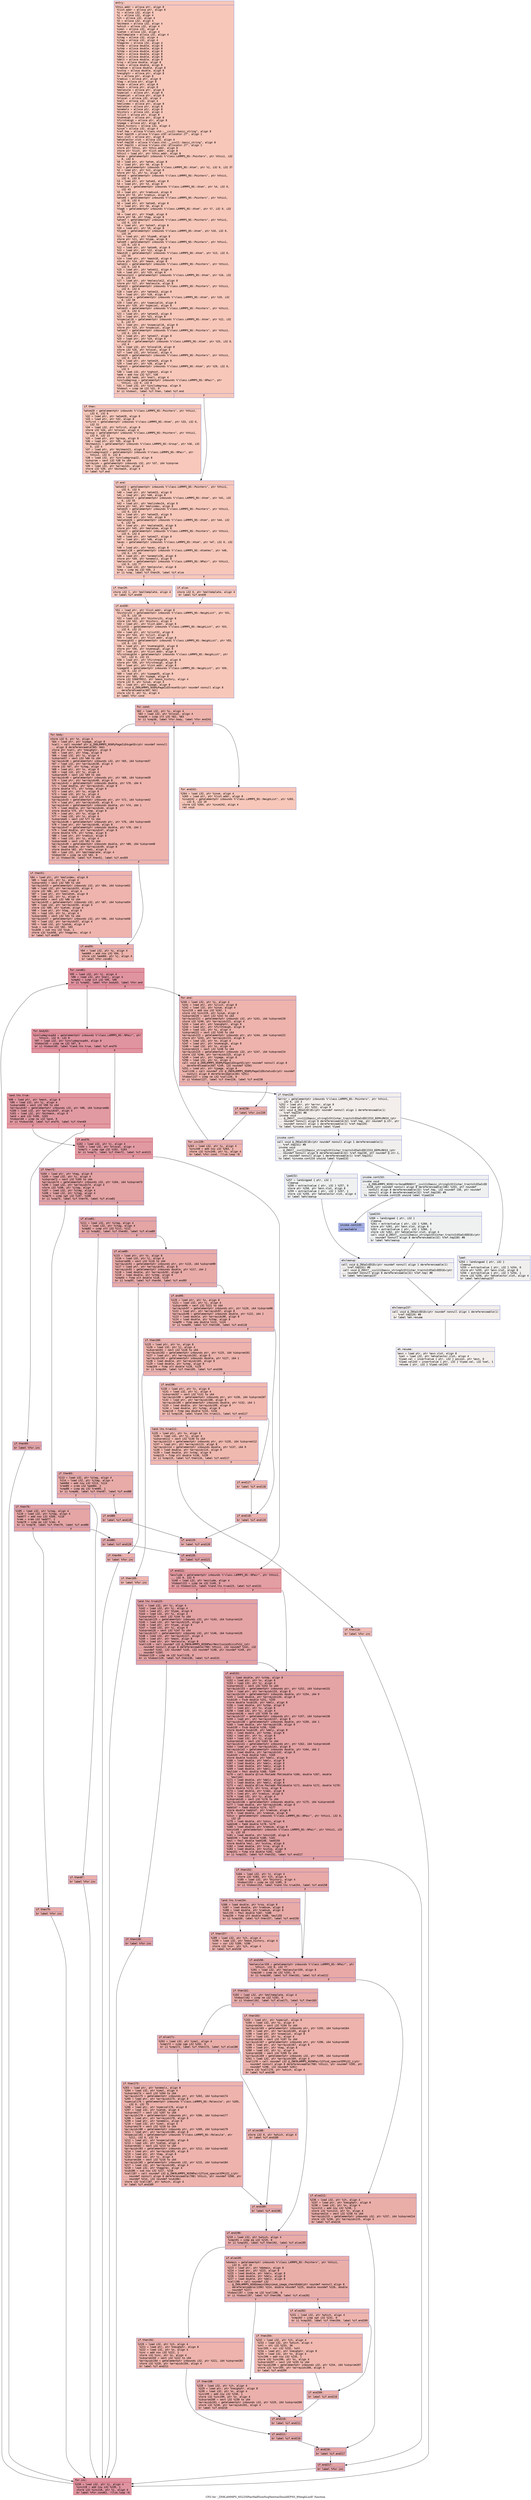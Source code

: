 digraph "CFG for '_ZN9LAMMPS_NS22NPairHalfSizeNsqNewton5buildEPNS_9NeighListE' function" {
	label="CFG for '_ZN9LAMMPS_NS22NPairHalfSizeNsqNewton5buildEPNS_9NeighListE' function";

	Node0x563200cdecb0 [shape=record,color="#3d50c3ff", style=filled, fillcolor="#ec7f6370" fontname="Courier",label="{entry:\l|  %this.addr = alloca ptr, align 8\l  %list.addr = alloca ptr, align 8\l  %i = alloca i32, align 4\l  %j = alloca i32, align 4\l  %jh = alloca i32, align 4\l  %n = alloca i32, align 4\l  %bitmask = alloca i32, align 4\l  %which = alloca i32, align 4\l  %imol = alloca i32, align 4\l  %iatom = alloca i32, align 4\l  %moltemplate = alloca i32, align 4\l  %itag = alloca i32, align 4\l  %jtag = alloca i32, align 4\l  %tagprev = alloca i32, align 4\l  %xtmp = alloca double, align 8\l  %ytmp = alloca double, align 8\l  %ztmp = alloca double, align 8\l  %delx = alloca double, align 8\l  %dely = alloca double, align 8\l  %delz = alloca double, align 8\l  %rsq = alloca double, align 8\l  %radi = alloca double, align 8\l  %radsum = alloca double, align 8\l  %cutsq = alloca double, align 8\l  %neighptr = alloca ptr, align 8\l  %x = alloca ptr, align 8\l  %radius = alloca ptr, align 8\l  %tag = alloca ptr, align 8\l  %type = alloca ptr, align 8\l  %mask = alloca ptr, align 8\l  %molecule = alloca ptr, align 8\l  %special = alloca ptr, align 8\l  %nspecial = alloca ptr, align 8\l  %nlocal = alloca i32, align 4\l  %nall = alloca i32, align 4\l  %molindex = alloca ptr, align 8\l  %molatom = alloca ptr, align 8\l  %onemols = alloca ptr, align 8\l  %history = alloca i32, align 4\l  %ilist = alloca ptr, align 8\l  %numneigh = alloca ptr, align 8\l  %firstneigh = alloca ptr, align 8\l  %ipage = alloca ptr, align 8\l  %mask_history = alloca i32, align 4\l  %inum = alloca i32, align 4\l  %ref.tmp = alloca %\"class.std::__cxx11::basic_string\", align 8\l  %ref.tmp229 = alloca %\"class.std::allocator.27\", align 1\l  %exn.slot = alloca ptr, align 8\l  %ehselector.slot = alloca i32, align 4\l  %ref.tmp230 = alloca %\"class.std::__cxx11::basic_string\", align 8\l  %ref.tmp231 = alloca %\"class.std::allocator.27\", align 1\l  store ptr %this, ptr %this.addr, align 8\l  store ptr %list, ptr %list.addr, align 8\l  %this1 = load ptr, ptr %this.addr, align 8\l  %atom = getelementptr inbounds %\"class.LAMMPS_NS::Pointers\", ptr %this1, i32\l... 0, i32 6\l  %0 = load ptr, ptr %atom, align 8\l  %1 = load ptr, ptr %0, align 8\l  %x2 = getelementptr inbounds %\"class.LAMMPS_NS::Atom\", ptr %1, i32 0, i32 37\l  %2 = load ptr, ptr %x2, align 8\l  store ptr %2, ptr %x, align 8\l  %atom3 = getelementptr inbounds %\"class.LAMMPS_NS::Pointers\", ptr %this1,\l... i32 0, i32 6\l  %3 = load ptr, ptr %atom3, align 8\l  %4 = load ptr, ptr %3, align 8\l  %radius4 = getelementptr inbounds %\"class.LAMMPS_NS::Atom\", ptr %4, i32 0,\l... i32 43\l  %5 = load ptr, ptr %radius4, align 8\l  store ptr %5, ptr %radius, align 8\l  %atom5 = getelementptr inbounds %\"class.LAMMPS_NS::Pointers\", ptr %this1,\l... i32 0, i32 6\l  %6 = load ptr, ptr %atom5, align 8\l  %7 = load ptr, ptr %6, align 8\l  %tag6 = getelementptr inbounds %\"class.LAMMPS_NS::Atom\", ptr %7, i32 0, i32\l... 33\l  %8 = load ptr, ptr %tag6, align 8\l  store ptr %8, ptr %tag, align 8\l  %atom7 = getelementptr inbounds %\"class.LAMMPS_NS::Pointers\", ptr %this1,\l... i32 0, i32 6\l  %9 = load ptr, ptr %atom7, align 8\l  %10 = load ptr, ptr %9, align 8\l  %type8 = getelementptr inbounds %\"class.LAMMPS_NS::Atom\", ptr %10, i32 0,\l... i32 34\l  %11 = load ptr, ptr %type8, align 8\l  store ptr %11, ptr %type, align 8\l  %atom9 = getelementptr inbounds %\"class.LAMMPS_NS::Pointers\", ptr %this1,\l... i32 0, i32 6\l  %12 = load ptr, ptr %atom9, align 8\l  %13 = load ptr, ptr %12, align 8\l  %mask10 = getelementptr inbounds %\"class.LAMMPS_NS::Atom\", ptr %13, i32 0,\l... i32 35\l  %14 = load ptr, ptr %mask10, align 8\l  store ptr %14, ptr %mask, align 8\l  %atom11 = getelementptr inbounds %\"class.LAMMPS_NS::Pointers\", ptr %this1,\l... i32 0, i32 6\l  %15 = load ptr, ptr %atom11, align 8\l  %16 = load ptr, ptr %15, align 8\l  %molecule12 = getelementptr inbounds %\"class.LAMMPS_NS::Atom\", ptr %16, i32\l... 0, i32 54\l  %17 = load ptr, ptr %molecule12, align 8\l  store ptr %17, ptr %molecule, align 8\l  %atom13 = getelementptr inbounds %\"class.LAMMPS_NS::Pointers\", ptr %this1,\l... i32 0, i32 6\l  %18 = load ptr, ptr %atom13, align 8\l  %19 = load ptr, ptr %18, align 8\l  %special14 = getelementptr inbounds %\"class.LAMMPS_NS::Atom\", ptr %19, i32\l... 0, i32 58\l  %20 = load ptr, ptr %special14, align 8\l  store ptr %20, ptr %special, align 8\l  %atom15 = getelementptr inbounds %\"class.LAMMPS_NS::Pointers\", ptr %this1,\l... i32 0, i32 6\l  %21 = load ptr, ptr %atom15, align 8\l  %22 = load ptr, ptr %21, align 8\l  %nspecial16 = getelementptr inbounds %\"class.LAMMPS_NS::Atom\", ptr %22, i32\l... 0, i32 57\l  %23 = load ptr, ptr %nspecial16, align 8\l  store ptr %23, ptr %nspecial, align 8\l  %atom17 = getelementptr inbounds %\"class.LAMMPS_NS::Pointers\", ptr %this1,\l... i32 0, i32 6\l  %24 = load ptr, ptr %atom17, align 8\l  %25 = load ptr, ptr %24, align 8\l  %nlocal18 = getelementptr inbounds %\"class.LAMMPS_NS::Atom\", ptr %25, i32 0,\l... i32 4\l  %26 = load i32, ptr %nlocal18, align 8\l  store i32 %26, ptr %nlocal, align 4\l  %27 = load i32, ptr %nlocal, align 4\l  %atom19 = getelementptr inbounds %\"class.LAMMPS_NS::Pointers\", ptr %this1,\l... i32 0, i32 6\l  %28 = load ptr, ptr %atom19, align 8\l  %29 = load ptr, ptr %28, align 8\l  %nghost = getelementptr inbounds %\"class.LAMMPS_NS::Atom\", ptr %29, i32 0,\l... i32 5\l  %30 = load i32, ptr %nghost, align 4\l  %add = add nsw i32 %27, %30\l  store i32 %add, ptr %nall, align 4\l  %includegroup = getelementptr inbounds %\"class.LAMMPS_NS::NPair\", ptr\l... %this1, i32 0, i32 8\l  %31 = load i32, ptr %includegroup, align 8\l  %tobool = icmp ne i32 %31, 0\l  br i1 %tobool, label %if.then, label %if.end\l|{<s0>T|<s1>F}}"];
	Node0x563200cdecb0:s0 -> Node0x563200ce0590[tooltip="entry -> if.then\nProbability 62.50%" ];
	Node0x563200cdecb0:s1 -> Node0x563200ce0600[tooltip="entry -> if.end\nProbability 37.50%" ];
	Node0x563200ce0590 [shape=record,color="#3d50c3ff", style=filled, fillcolor="#ed836670" fontname="Courier",label="{if.then:\l|  %atom20 = getelementptr inbounds %\"class.LAMMPS_NS::Pointers\", ptr %this1,\l... i32 0, i32 6\l  %32 = load ptr, ptr %atom20, align 8\l  %33 = load ptr, ptr %32, align 8\l  %nfirst = getelementptr inbounds %\"class.LAMMPS_NS::Atom\", ptr %33, i32 0,\l... i32 31\l  %34 = load i32, ptr %nfirst, align 8\l  store i32 %34, ptr %nlocal, align 4\l  %group = getelementptr inbounds %\"class.LAMMPS_NS::Pointers\", ptr %this1,\l... i32 0, i32 13\l  %35 = load ptr, ptr %group, align 8\l  %36 = load ptr, ptr %35, align 8\l  %bitmask21 = getelementptr inbounds %\"class.LAMMPS_NS::Group\", ptr %36, i32\l... 0, i32 4\l  %37 = load ptr, ptr %bitmask21, align 8\l  %includegroup22 = getelementptr inbounds %\"class.LAMMPS_NS::NPair\", ptr\l... %this1, i32 0, i32 8\l  %38 = load i32, ptr %includegroup22, align 8\l  %idxprom = sext i32 %38 to i64\l  %arrayidx = getelementptr inbounds i32, ptr %37, i64 %idxprom\l  %39 = load i32, ptr %arrayidx, align 4\l  store i32 %39, ptr %bitmask, align 4\l  br label %if.end\l}"];
	Node0x563200ce0590 -> Node0x563200ce0600[tooltip="if.then -> if.end\nProbability 100.00%" ];
	Node0x563200ce0600 [shape=record,color="#3d50c3ff", style=filled, fillcolor="#ec7f6370" fontname="Courier",label="{if.end:\l|  %atom23 = getelementptr inbounds %\"class.LAMMPS_NS::Pointers\", ptr %this1,\l... i32 0, i32 6\l  %40 = load ptr, ptr %atom23, align 8\l  %41 = load ptr, ptr %40, align 8\l  %molindex24 = getelementptr inbounds %\"class.LAMMPS_NS::Atom\", ptr %41, i32\l... 0, i32 55\l  %42 = load ptr, ptr %molindex24, align 8\l  store ptr %42, ptr %molindex, align 8\l  %atom25 = getelementptr inbounds %\"class.LAMMPS_NS::Pointers\", ptr %this1,\l... i32 0, i32 6\l  %43 = load ptr, ptr %atom25, align 8\l  %44 = load ptr, ptr %43, align 8\l  %molatom26 = getelementptr inbounds %\"class.LAMMPS_NS::Atom\", ptr %44, i32\l... 0, i32 56\l  %45 = load ptr, ptr %molatom26, align 8\l  store ptr %45, ptr %molatom, align 8\l  %atom27 = getelementptr inbounds %\"class.LAMMPS_NS::Pointers\", ptr %this1,\l... i32 0, i32 6\l  %46 = load ptr, ptr %atom27, align 8\l  %47 = load ptr, ptr %46, align 8\l  %avec = getelementptr inbounds %\"class.LAMMPS_NS::Atom\", ptr %47, i32 0, i32\l... 2\l  %48 = load ptr, ptr %avec, align 8\l  %onemols28 = getelementptr inbounds %\"class.LAMMPS_NS::AtomVec\", ptr %48,\l... i32 0, i32 24\l  %49 = load ptr, ptr %onemols28, align 8\l  store ptr %49, ptr %onemols, align 8\l  %molecular = getelementptr inbounds %\"class.LAMMPS_NS::NPair\", ptr %this1,\l... i32 0, i32 77\l  %50 = load i32, ptr %molecular, align 8\l  %cmp = icmp eq i32 %50, 2\l  br i1 %cmp, label %if.then29, label %if.else\l|{<s0>T|<s1>F}}"];
	Node0x563200ce0600:s0 -> Node0x563200ce7fe0[tooltip="if.end -> if.then29\nProbability 50.00%" ];
	Node0x563200ce0600:s1 -> Node0x563200ce19e0[tooltip="if.end -> if.else\nProbability 50.00%" ];
	Node0x563200ce7fe0 [shape=record,color="#3d50c3ff", style=filled, fillcolor="#ef886b70" fontname="Courier",label="{if.then29:\l|  store i32 1, ptr %moltemplate, align 4\l  br label %if.end30\l}"];
	Node0x563200ce7fe0 -> Node0x563200ce1ba0[tooltip="if.then29 -> if.end30\nProbability 100.00%" ];
	Node0x563200ce19e0 [shape=record,color="#3d50c3ff", style=filled, fillcolor="#ef886b70" fontname="Courier",label="{if.else:\l|  store i32 0, ptr %moltemplate, align 4\l  br label %if.end30\l}"];
	Node0x563200ce19e0 -> Node0x563200ce1ba0[tooltip="if.else -> if.end30\nProbability 100.00%" ];
	Node0x563200ce1ba0 [shape=record,color="#3d50c3ff", style=filled, fillcolor="#ec7f6370" fontname="Courier",label="{if.end30:\l|  %51 = load ptr, ptr %list.addr, align 8\l  %history31 = getelementptr inbounds %\"class.LAMMPS_NS::NeighList\", ptr %51,\l... i32 0, i32 10\l  %52 = load i32, ptr %history31, align 8\l  store i32 %52, ptr %history, align 4\l  %53 = load ptr, ptr %list.addr, align 8\l  %ilist32 = getelementptr inbounds %\"class.LAMMPS_NS::NeighList\", ptr %53,\l... i32 0, i32 21\l  %54 = load ptr, ptr %ilist32, align 8\l  store ptr %54, ptr %ilist, align 8\l  %55 = load ptr, ptr %list.addr, align 8\l  %numneigh33 = getelementptr inbounds %\"class.LAMMPS_NS::NeighList\", ptr %55,\l... i32 0, i32 22\l  %56 = load ptr, ptr %numneigh33, align 8\l  store ptr %56, ptr %numneigh, align 8\l  %57 = load ptr, ptr %list.addr, align 8\l  %firstneigh34 = getelementptr inbounds %\"class.LAMMPS_NS::NeighList\", ptr\l... %57, i32 0, i32 23\l  %58 = load ptr, ptr %firstneigh34, align 8\l  store ptr %58, ptr %firstneigh, align 8\l  %59 = load ptr, ptr %list.addr, align 8\l  %ipage35 = getelementptr inbounds %\"class.LAMMPS_NS::NeighList\", ptr %59,\l... i32 0, i32 27\l  %60 = load ptr, ptr %ipage35, align 8\l  store ptr %60, ptr %ipage, align 8\l  store i32 536870912, ptr %mask_history, align 4\l  store i32 0, ptr %inum, align 4\l  %61 = load ptr, ptr %ipage, align 8\l  call void @_ZN9LAMMPS_NS6MyPageIiE5resetEv(ptr noundef nonnull align 8\l... dereferenceable(60) %61)\l  store i32 0, ptr %i, align 4\l  br label %for.cond\l}"];
	Node0x563200ce1ba0 -> Node0x563200ce9c50[tooltip="if.end30 -> for.cond\nProbability 100.00%" ];
	Node0x563200ce9c50 [shape=record,color="#3d50c3ff", style=filled, fillcolor="#d6524470" fontname="Courier",label="{for.cond:\l|  %62 = load i32, ptr %i, align 4\l  %63 = load i32, ptr %nlocal, align 4\l  %cmp36 = icmp slt i32 %62, %63\l  br i1 %cmp36, label %for.body, label %for.end241\l|{<s0>T|<s1>F}}"];
	Node0x563200ce9c50:s0 -> Node0x563200ce9f00[tooltip="for.cond -> for.body\nProbability 96.88%" ];
	Node0x563200ce9c50:s1 -> Node0x563200ce9f80[tooltip="for.cond -> for.end241\nProbability 3.12%" ];
	Node0x563200ce9f00 [shape=record,color="#3d50c3ff", style=filled, fillcolor="#d6524470" fontname="Courier",label="{for.body:\l|  store i32 0, ptr %n, align 4\l  %64 = load ptr, ptr %ipage, align 8\l  %call = call noundef ptr @_ZN9LAMMPS_NS6MyPageIiE4vgetEv(ptr noundef nonnull\l... align 8 dereferenceable(60) %64)\l  store ptr %call, ptr %neighptr, align 8\l  %65 = load ptr, ptr %tag, align 8\l  %66 = load i32, ptr %i, align 4\l  %idxprom37 = sext i32 %66 to i64\l  %arrayidx38 = getelementptr inbounds i32, ptr %65, i64 %idxprom37\l  %67 = load i32, ptr %arrayidx38, align 4\l  store i32 %67, ptr %itag, align 4\l  %68 = load ptr, ptr %x, align 8\l  %69 = load i32, ptr %i, align 4\l  %idxprom39 = sext i32 %69 to i64\l  %arrayidx40 = getelementptr inbounds ptr, ptr %68, i64 %idxprom39\l  %70 = load ptr, ptr %arrayidx40, align 8\l  %arrayidx41 = getelementptr inbounds double, ptr %70, i64 0\l  %71 = load double, ptr %arrayidx41, align 8\l  store double %71, ptr %xtmp, align 8\l  %72 = load ptr, ptr %x, align 8\l  %73 = load i32, ptr %i, align 4\l  %idxprom42 = sext i32 %73 to i64\l  %arrayidx43 = getelementptr inbounds ptr, ptr %72, i64 %idxprom42\l  %74 = load ptr, ptr %arrayidx43, align 8\l  %arrayidx44 = getelementptr inbounds double, ptr %74, i64 1\l  %75 = load double, ptr %arrayidx44, align 8\l  store double %75, ptr %ytmp, align 8\l  %76 = load ptr, ptr %x, align 8\l  %77 = load i32, ptr %i, align 4\l  %idxprom45 = sext i32 %77 to i64\l  %arrayidx46 = getelementptr inbounds ptr, ptr %76, i64 %idxprom45\l  %78 = load ptr, ptr %arrayidx46, align 8\l  %arrayidx47 = getelementptr inbounds double, ptr %78, i64 2\l  %79 = load double, ptr %arrayidx47, align 8\l  store double %79, ptr %ztmp, align 8\l  %80 = load ptr, ptr %radius, align 8\l  %81 = load i32, ptr %i, align 4\l  %idxprom48 = sext i32 %81 to i64\l  %arrayidx49 = getelementptr inbounds double, ptr %80, i64 %idxprom48\l  %82 = load double, ptr %arrayidx49, align 8\l  store double %82, ptr %radi, align 8\l  %83 = load i32, ptr %moltemplate, align 4\l  %tobool50 = icmp ne i32 %83, 0\l  br i1 %tobool50, label %if.then51, label %if.end59\l|{<s0>T|<s1>F}}"];
	Node0x563200ce9f00:s0 -> Node0x563200cebbf0[tooltip="for.body -> if.then51\nProbability 62.50%" ];
	Node0x563200ce9f00:s1 -> Node0x563200cebcd0[tooltip="for.body -> if.end59\nProbability 37.50%" ];
	Node0x563200cebbf0 [shape=record,color="#3d50c3ff", style=filled, fillcolor="#d8564670" fontname="Courier",label="{if.then51:\l|  %84 = load ptr, ptr %molindex, align 8\l  %85 = load i32, ptr %i, align 4\l  %idxprom52 = sext i32 %85 to i64\l  %arrayidx53 = getelementptr inbounds i32, ptr %84, i64 %idxprom52\l  %86 = load i32, ptr %arrayidx53, align 4\l  store i32 %86, ptr %imol, align 4\l  %87 = load ptr, ptr %molatom, align 8\l  %88 = load i32, ptr %i, align 4\l  %idxprom54 = sext i32 %88 to i64\l  %arrayidx55 = getelementptr inbounds i32, ptr %87, i64 %idxprom54\l  %89 = load i32, ptr %arrayidx55, align 4\l  store i32 %89, ptr %iatom, align 4\l  %90 = load ptr, ptr %tag, align 8\l  %91 = load i32, ptr %i, align 4\l  %idxprom56 = sext i32 %91 to i64\l  %arrayidx57 = getelementptr inbounds i32, ptr %90, i64 %idxprom56\l  %92 = load i32, ptr %arrayidx57, align 4\l  %93 = load i32, ptr %iatom, align 4\l  %sub = sub nsw i32 %92, %93\l  %sub58 = sub nsw i32 %sub, 1\l  store i32 %sub58, ptr %tagprev, align 4\l  br label %if.end59\l}"];
	Node0x563200cebbf0 -> Node0x563200cebcd0[tooltip="if.then51 -> if.end59\nProbability 100.00%" ];
	Node0x563200cebcd0 [shape=record,color="#3d50c3ff", style=filled, fillcolor="#d6524470" fontname="Courier",label="{if.end59:\l|  %94 = load i32, ptr %i, align 4\l  %add60 = add nsw i32 %94, 1\l  store i32 %add60, ptr %j, align 4\l  br label %for.cond61\l}"];
	Node0x563200cebcd0 -> Node0x563200cecd30[tooltip="if.end59 -> for.cond61\nProbability 100.00%" ];
	Node0x563200cecd30 [shape=record,color="#b70d28ff", style=filled, fillcolor="#b70d2870" fontname="Courier",label="{for.cond61:\l|  %95 = load i32, ptr %j, align 4\l  %96 = load i32, ptr %nall, align 4\l  %cmp62 = icmp slt i32 %95, %96\l  br i1 %cmp62, label %for.body63, label %for.end\l|{<s0>T|<s1>F}}"];
	Node0x563200cecd30:s0 -> Node0x563200ce7310[tooltip="for.cond61 -> for.body63\nProbability 96.88%" ];
	Node0x563200cecd30:s1 -> Node0x563200ce7390[tooltip="for.cond61 -> for.end\nProbability 3.12%" ];
	Node0x563200ce7310 [shape=record,color="#b70d28ff", style=filled, fillcolor="#b70d2870" fontname="Courier",label="{for.body63:\l|  %includegroup64 = getelementptr inbounds %\"class.LAMMPS_NS::NPair\", ptr\l... %this1, i32 0, i32 8\l  %97 = load i32, ptr %includegroup64, align 8\l  %tobool65 = icmp ne i32 %97, 0\l  br i1 %tobool65, label %land.lhs.true, label %if.end70\l|{<s0>T|<s1>F}}"];
	Node0x563200ce7310:s0 -> Node0x563200ce76e0[tooltip="for.body63 -> land.lhs.true\nProbability 62.50%" ];
	Node0x563200ce7310:s1 -> Node0x563200ce7760[tooltip="for.body63 -> if.end70\nProbability 37.50%" ];
	Node0x563200ce76e0 [shape=record,color="#b70d28ff", style=filled, fillcolor="#bb1b2c70" fontname="Courier",label="{land.lhs.true:\l|  %98 = load ptr, ptr %mask, align 8\l  %99 = load i32, ptr %j, align 4\l  %idxprom66 = sext i32 %99 to i64\l  %arrayidx67 = getelementptr inbounds i32, ptr %98, i64 %idxprom66\l  %100 = load i32, ptr %arrayidx67, align 4\l  %101 = load i32, ptr %bitmask, align 4\l  %and = and i32 %100, %101\l  %tobool68 = icmp ne i32 %and, 0\l  br i1 %tobool68, label %if.end70, label %if.then69\l|{<s0>T|<s1>F}}"];
	Node0x563200ce76e0:s0 -> Node0x563200ce7760[tooltip="land.lhs.true -> if.end70\nProbability 62.50%" ];
	Node0x563200ce76e0:s1 -> Node0x563200cee290[tooltip="land.lhs.true -> if.then69\nProbability 37.50%" ];
	Node0x563200cee290 [shape=record,color="#3d50c3ff", style=filled, fillcolor="#c5333470" fontname="Courier",label="{if.then69:\l|  br label %for.inc\l}"];
	Node0x563200cee290 -> Node0x563200cee3c0[tooltip="if.then69 -> for.inc\nProbability 100.00%" ];
	Node0x563200ce7760 [shape=record,color="#b70d28ff", style=filled, fillcolor="#bb1b2c70" fontname="Courier",label="{if.end70:\l|  %102 = load i32, ptr %j, align 4\l  %103 = load i32, ptr %nlocal, align 4\l  %cmp71 = icmp sge i32 %102, %103\l  br i1 %cmp71, label %if.then72, label %if.end121\l|{<s0>T|<s1>F}}"];
	Node0x563200ce7760:s0 -> Node0x563200cee650[tooltip="if.end70 -> if.then72\nProbability 50.00%" ];
	Node0x563200ce7760:s1 -> Node0x563200cee6d0[tooltip="if.end70 -> if.end121\nProbability 50.00%" ];
	Node0x563200cee650 [shape=record,color="#3d50c3ff", style=filled, fillcolor="#c32e3170" fontname="Courier",label="{if.then72:\l|  %104 = load ptr, ptr %tag, align 8\l  %105 = load i32, ptr %j, align 4\l  %idxprom73 = sext i32 %105 to i64\l  %arrayidx74 = getelementptr inbounds i32, ptr %104, i64 %idxprom73\l  %106 = load i32, ptr %arrayidx74, align 4\l  store i32 %106, ptr %jtag, align 4\l  %107 = load i32, ptr %itag, align 4\l  %108 = load i32, ptr %jtag, align 4\l  %cmp75 = icmp sgt i32 %107, %108\l  br i1 %cmp75, label %if.then76, label %if.else81\l|{<s0>T|<s1>F}}"];
	Node0x563200cee650:s0 -> Node0x563200ceeda0[tooltip="if.then72 -> if.then76\nProbability 50.00%" ];
	Node0x563200cee650:s1 -> Node0x563200ceee20[tooltip="if.then72 -> if.else81\nProbability 50.00%" ];
	Node0x563200ceeda0 [shape=record,color="#3d50c3ff", style=filled, fillcolor="#c5333470" fontname="Courier",label="{if.then76:\l|  %109 = load i32, ptr %itag, align 4\l  %110 = load i32, ptr %jtag, align 4\l  %add77 = add nsw i32 %109, %110\l  %rem = srem i32 %add77, 2\l  %cmp78 = icmp eq i32 %rem, 0\l  br i1 %cmp78, label %if.then79, label %if.end80\l|{<s0>T|<s1>F}}"];
	Node0x563200ceeda0:s0 -> Node0x563200cef2c0[tooltip="if.then76 -> if.then79\nProbability 37.50%" ];
	Node0x563200ceeda0:s1 -> Node0x563200cef340[tooltip="if.then76 -> if.end80\nProbability 62.50%" ];
	Node0x563200cef2c0 [shape=record,color="#3d50c3ff", style=filled, fillcolor="#d0473d70" fontname="Courier",label="{if.then79:\l|  br label %for.inc\l}"];
	Node0x563200cef2c0 -> Node0x563200cee3c0[tooltip="if.then79 -> for.inc\nProbability 100.00%" ];
	Node0x563200cef340 [shape=record,color="#3d50c3ff", style=filled, fillcolor="#cc403a70" fontname="Courier",label="{if.end80:\l|  br label %if.end120\l}"];
	Node0x563200cef340 -> Node0x563200cef540[tooltip="if.end80 -> if.end120\nProbability 100.00%" ];
	Node0x563200ceee20 [shape=record,color="#3d50c3ff", style=filled, fillcolor="#c5333470" fontname="Courier",label="{if.else81:\l|  %111 = load i32, ptr %itag, align 4\l  %112 = load i32, ptr %jtag, align 4\l  %cmp82 = icmp slt i32 %111, %112\l  br i1 %cmp82, label %if.then83, label %if.else89\l|{<s0>T|<s1>F}}"];
	Node0x563200ceee20:s0 -> Node0x563200cef7e0[tooltip="if.else81 -> if.then83\nProbability 50.00%" ];
	Node0x563200ceee20:s1 -> Node0x563200cef860[tooltip="if.else81 -> if.else89\nProbability 50.00%" ];
	Node0x563200cef7e0 [shape=record,color="#3d50c3ff", style=filled, fillcolor="#cc403a70" fontname="Courier",label="{if.then83:\l|  %113 = load i32, ptr %itag, align 4\l  %114 = load i32, ptr %jtag, align 4\l  %add84 = add nsw i32 %113, %114\l  %rem85 = srem i32 %add84, 2\l  %cmp86 = icmp eq i32 %rem85, 1\l  br i1 %cmp86, label %if.then87, label %if.end88\l|{<s0>T|<s1>F}}"];
	Node0x563200cef7e0:s0 -> Node0x563200cefca0[tooltip="if.then83 -> if.then87\nProbability 50.00%" ];
	Node0x563200cef7e0:s1 -> Node0x563200cefd20[tooltip="if.then83 -> if.end88\nProbability 50.00%" ];
	Node0x563200cefca0 [shape=record,color="#3d50c3ff", style=filled, fillcolor="#d24b4070" fontname="Courier",label="{if.then87:\l|  br label %for.inc\l}"];
	Node0x563200cefca0 -> Node0x563200cee3c0[tooltip="if.then87 -> for.inc\nProbability 100.00%" ];
	Node0x563200cefd20 [shape=record,color="#3d50c3ff", style=filled, fillcolor="#d24b4070" fontname="Courier",label="{if.end88:\l|  br label %if.end119\l}"];
	Node0x563200cefd20 -> Node0x563200ceff20[tooltip="if.end88 -> if.end119\nProbability 100.00%" ];
	Node0x563200cef860 [shape=record,color="#3d50c3ff", style=filled, fillcolor="#cc403a70" fontname="Courier",label="{if.else89:\l|  %115 = load ptr, ptr %x, align 8\l  %116 = load i32, ptr %j, align 4\l  %idxprom90 = sext i32 %116 to i64\l  %arrayidx91 = getelementptr inbounds ptr, ptr %115, i64 %idxprom90\l  %117 = load ptr, ptr %arrayidx91, align 8\l  %arrayidx92 = getelementptr inbounds double, ptr %117, i64 2\l  %118 = load double, ptr %arrayidx92, align 8\l  %119 = load double, ptr %ztmp, align 8\l  %cmp93 = fcmp olt double %118, %119\l  br i1 %cmp93, label %if.then94, label %if.end95\l|{<s0>T|<s1>F}}"];
	Node0x563200cef860:s0 -> Node0x563200ce5390[tooltip="if.else89 -> if.then94\nProbability 50.00%" ];
	Node0x563200cef860:s1 -> Node0x563200ce5410[tooltip="if.else89 -> if.end95\nProbability 50.00%" ];
	Node0x563200ce5390 [shape=record,color="#3d50c3ff", style=filled, fillcolor="#d24b4070" fontname="Courier",label="{if.then94:\l|  br label %for.inc\l}"];
	Node0x563200ce5390 -> Node0x563200cee3c0[tooltip="if.then94 -> for.inc\nProbability 100.00%" ];
	Node0x563200ce5410 [shape=record,color="#3d50c3ff", style=filled, fillcolor="#d24b4070" fontname="Courier",label="{if.end95:\l|  %120 = load ptr, ptr %x, align 8\l  %121 = load i32, ptr %j, align 4\l  %idxprom96 = sext i32 %121 to i64\l  %arrayidx97 = getelementptr inbounds ptr, ptr %120, i64 %idxprom96\l  %122 = load ptr, ptr %arrayidx97, align 8\l  %arrayidx98 = getelementptr inbounds double, ptr %122, i64 2\l  %123 = load double, ptr %arrayidx98, align 8\l  %124 = load double, ptr %ztmp, align 8\l  %cmp99 = fcmp oeq double %123, %124\l  br i1 %cmp99, label %if.then100, label %if.end118\l|{<s0>T|<s1>F}}"];
	Node0x563200ce5410:s0 -> Node0x563200ce5b20[tooltip="if.end95 -> if.then100\nProbability 62.50%" ];
	Node0x563200ce5410:s1 -> Node0x563200ce5ba0[tooltip="if.end95 -> if.end118\nProbability 37.50%" ];
	Node0x563200ce5b20 [shape=record,color="#3d50c3ff", style=filled, fillcolor="#d6524470" fontname="Courier",label="{if.then100:\l|  %125 = load ptr, ptr %x, align 8\l  %126 = load i32, ptr %j, align 4\l  %idxprom101 = sext i32 %126 to i64\l  %arrayidx102 = getelementptr inbounds ptr, ptr %125, i64 %idxprom101\l  %127 = load ptr, ptr %arrayidx102, align 8\l  %arrayidx103 = getelementptr inbounds double, ptr %127, i64 1\l  %128 = load double, ptr %arrayidx103, align 8\l  %129 = load double, ptr %ytmp, align 8\l  %cmp104 = fcmp olt double %128, %129\l  br i1 %cmp104, label %if.then105, label %if.end106\l|{<s0>T|<s1>F}}"];
	Node0x563200ce5b20:s0 -> Node0x563200cf2470[tooltip="if.then100 -> if.then105\nProbability 50.00%" ];
	Node0x563200ce5b20:s1 -> Node0x563200cf24c0[tooltip="if.then100 -> if.end106\nProbability 50.00%" ];
	Node0x563200cf2470 [shape=record,color="#3d50c3ff", style=filled, fillcolor="#dc5d4a70" fontname="Courier",label="{if.then105:\l|  br label %for.inc\l}"];
	Node0x563200cf2470 -> Node0x563200cee3c0[tooltip="if.then105 -> for.inc\nProbability 100.00%" ];
	Node0x563200cf24c0 [shape=record,color="#3d50c3ff", style=filled, fillcolor="#dc5d4a70" fontname="Courier",label="{if.end106:\l|  %130 = load ptr, ptr %x, align 8\l  %131 = load i32, ptr %j, align 4\l  %idxprom107 = sext i32 %131 to i64\l  %arrayidx108 = getelementptr inbounds ptr, ptr %130, i64 %idxprom107\l  %132 = load ptr, ptr %arrayidx108, align 8\l  %arrayidx109 = getelementptr inbounds double, ptr %132, i64 1\l  %133 = load double, ptr %arrayidx109, align 8\l  %134 = load double, ptr %ytmp, align 8\l  %cmp110 = fcmp oeq double %133, %134\l  br i1 %cmp110, label %land.lhs.true111, label %if.end117\l|{<s0>T|<s1>F}}"];
	Node0x563200cf24c0:s0 -> Node0x563200ce8090[tooltip="if.end106 -> land.lhs.true111\nProbability 62.50%" ];
	Node0x563200cf24c0:s1 -> Node0x563200ce8130[tooltip="if.end106 -> if.end117\nProbability 37.50%" ];
	Node0x563200ce8090 [shape=record,color="#3d50c3ff", style=filled, fillcolor="#de614d70" fontname="Courier",label="{land.lhs.true111:\l|  %135 = load ptr, ptr %x, align 8\l  %136 = load i32, ptr %j, align 4\l  %idxprom112 = sext i32 %136 to i64\l  %arrayidx113 = getelementptr inbounds ptr, ptr %135, i64 %idxprom112\l  %137 = load ptr, ptr %arrayidx113, align 8\l  %arrayidx114 = getelementptr inbounds double, ptr %137, i64 0\l  %138 = load double, ptr %arrayidx114, align 8\l  %139 = load double, ptr %xtmp, align 8\l  %cmp115 = fcmp olt double %138, %139\l  br i1 %cmp115, label %if.then116, label %if.end117\l|{<s0>T|<s1>F}}"];
	Node0x563200ce8090:s0 -> Node0x563200ce87b0[tooltip="land.lhs.true111 -> if.then116\nProbability 50.00%" ];
	Node0x563200ce8090:s1 -> Node0x563200ce8130[tooltip="land.lhs.true111 -> if.end117\nProbability 50.00%" ];
	Node0x563200ce87b0 [shape=record,color="#3d50c3ff", style=filled, fillcolor="#e36c5570" fontname="Courier",label="{if.then116:\l|  br label %for.inc\l}"];
	Node0x563200ce87b0 -> Node0x563200cee3c0[tooltip="if.then116 -> for.inc\nProbability 100.00%" ];
	Node0x563200ce8130 [shape=record,color="#3d50c3ff", style=filled, fillcolor="#de614d70" fontname="Courier",label="{if.end117:\l|  br label %if.end118\l}"];
	Node0x563200ce8130 -> Node0x563200ce5ba0[tooltip="if.end117 -> if.end118\nProbability 100.00%" ];
	Node0x563200ce5ba0 [shape=record,color="#3d50c3ff", style=filled, fillcolor="#d8564670" fontname="Courier",label="{if.end118:\l|  br label %if.end119\l}"];
	Node0x563200ce5ba0 -> Node0x563200ceff20[tooltip="if.end118 -> if.end119\nProbability 100.00%" ];
	Node0x563200ceff20 [shape=record,color="#3d50c3ff", style=filled, fillcolor="#d0473d70" fontname="Courier",label="{if.end119:\l|  br label %if.end120\l}"];
	Node0x563200ceff20 -> Node0x563200cef540[tooltip="if.end119 -> if.end120\nProbability 100.00%" ];
	Node0x563200cef540 [shape=record,color="#3d50c3ff", style=filled, fillcolor="#c5333470" fontname="Courier",label="{if.end120:\l|  br label %if.end121\l}"];
	Node0x563200cef540 -> Node0x563200cee6d0[tooltip="if.end120 -> if.end121\nProbability 100.00%" ];
	Node0x563200cee6d0 [shape=record,color="#b70d28ff", style=filled, fillcolor="#be242e70" fontname="Courier",label="{if.end121:\l|  %exclude = getelementptr inbounds %\"class.LAMMPS_NS::NPair\", ptr %this1,\l... i32 0, i32 9\l  %140 = load i32, ptr %exclude, align 4\l  %tobool122 = icmp ne i32 %140, 0\l  br i1 %tobool122, label %land.lhs.true123, label %if.end131\l|{<s0>T|<s1>F}}"];
	Node0x563200cee6d0:s0 -> Node0x563200cf4540[tooltip="if.end121 -> land.lhs.true123\nProbability 62.50%" ];
	Node0x563200cee6d0:s1 -> Node0x563200cf45e0[tooltip="if.end121 -> if.end131\nProbability 37.50%" ];
	Node0x563200cf4540 [shape=record,color="#3d50c3ff", style=filled, fillcolor="#c32e3170" fontname="Courier",label="{land.lhs.true123:\l|  %141 = load i32, ptr %i, align 4\l  %142 = load i32, ptr %j, align 4\l  %143 = load ptr, ptr %type, align 8\l  %144 = load i32, ptr %i, align 4\l  %idxprom124 = sext i32 %144 to i64\l  %arrayidx125 = getelementptr inbounds i32, ptr %143, i64 %idxprom124\l  %145 = load i32, ptr %arrayidx125, align 4\l  %146 = load ptr, ptr %type, align 8\l  %147 = load i32, ptr %j, align 4\l  %idxprom126 = sext i32 %147 to i64\l  %arrayidx127 = getelementptr inbounds i32, ptr %146, i64 %idxprom126\l  %148 = load i32, ptr %arrayidx127, align 4\l  %149 = load ptr, ptr %mask, align 8\l  %150 = load ptr, ptr %molecule, align 8\l  %call128 = call noundef i32 @_ZNK9LAMMPS_NS5NPair9exclusionEiiiiPiS1_(ptr\l... noundef nonnull align 8 dereferenceable(708) %this1, i32 noundef %141, i32\l... noundef %142, i32 noundef %145, i32 noundef %148, ptr noundef %149, ptr\l... noundef %150)\l  %tobool129 = icmp ne i32 %call128, 0\l  br i1 %tobool129, label %if.then130, label %if.end131\l|{<s0>T|<s1>F}}"];
	Node0x563200cf4540:s0 -> Node0x563200cf5200[tooltip="land.lhs.true123 -> if.then130\nProbability 62.50%" ];
	Node0x563200cf4540:s1 -> Node0x563200cf45e0[tooltip="land.lhs.true123 -> if.end131\nProbability 37.50%" ];
	Node0x563200cf5200 [shape=record,color="#3d50c3ff", style=filled, fillcolor="#c5333470" fontname="Courier",label="{if.then130:\l|  br label %for.inc\l}"];
	Node0x563200cf5200 -> Node0x563200cee3c0[tooltip="if.then130 -> for.inc\nProbability 100.00%" ];
	Node0x563200cf45e0 [shape=record,color="#3d50c3ff", style=filled, fillcolor="#c32e3170" fontname="Courier",label="{if.end131:\l|  %151 = load double, ptr %xtmp, align 8\l  %152 = load ptr, ptr %x, align 8\l  %153 = load i32, ptr %j, align 4\l  %idxprom132 = sext i32 %153 to i64\l  %arrayidx133 = getelementptr inbounds ptr, ptr %152, i64 %idxprom132\l  %154 = load ptr, ptr %arrayidx133, align 8\l  %arrayidx134 = getelementptr inbounds double, ptr %154, i64 0\l  %155 = load double, ptr %arrayidx134, align 8\l  %sub135 = fsub double %151, %155\l  store double %sub135, ptr %delx, align 8\l  %156 = load double, ptr %ytmp, align 8\l  %157 = load ptr, ptr %x, align 8\l  %158 = load i32, ptr %j, align 4\l  %idxprom136 = sext i32 %158 to i64\l  %arrayidx137 = getelementptr inbounds ptr, ptr %157, i64 %idxprom136\l  %159 = load ptr, ptr %arrayidx137, align 8\l  %arrayidx138 = getelementptr inbounds double, ptr %159, i64 1\l  %160 = load double, ptr %arrayidx138, align 8\l  %sub139 = fsub double %156, %160\l  store double %sub139, ptr %dely, align 8\l  %161 = load double, ptr %ztmp, align 8\l  %162 = load ptr, ptr %x, align 8\l  %163 = load i32, ptr %j, align 4\l  %idxprom140 = sext i32 %163 to i64\l  %arrayidx141 = getelementptr inbounds ptr, ptr %162, i64 %idxprom140\l  %164 = load ptr, ptr %arrayidx141, align 8\l  %arrayidx142 = getelementptr inbounds double, ptr %164, i64 2\l  %165 = load double, ptr %arrayidx142, align 8\l  %sub143 = fsub double %161, %165\l  store double %sub143, ptr %delz, align 8\l  %166 = load double, ptr %delx, align 8\l  %167 = load double, ptr %delx, align 8\l  %168 = load double, ptr %dely, align 8\l  %169 = load double, ptr %dely, align 8\l  %mul144 = fmul double %168, %169\l  %170 = call double @llvm.fmuladd.f64(double %166, double %167, double\l... %mul144)\l  %171 = load double, ptr %delz, align 8\l  %172 = load double, ptr %delz, align 8\l  %173 = call double @llvm.fmuladd.f64(double %171, double %172, double %170)\l  store double %173, ptr %rsq, align 8\l  %174 = load double, ptr %radi, align 8\l  %175 = load ptr, ptr %radius, align 8\l  %176 = load i32, ptr %j, align 4\l  %idxprom145 = sext i32 %176 to i64\l  %arrayidx146 = getelementptr inbounds double, ptr %175, i64 %idxprom145\l  %177 = load double, ptr %arrayidx146, align 8\l  %add147 = fadd double %174, %177\l  store double %add147, ptr %radsum, align 8\l  %178 = load double, ptr %radsum, align 8\l  %skin = getelementptr inbounds %\"class.LAMMPS_NS::NPair\", ptr %this1, i32 0,\l... i32 10\l  %179 = load double, ptr %skin, align 8\l  %add148 = fadd double %178, %179\l  %180 = load double, ptr %radsum, align 8\l  %skin149 = getelementptr inbounds %\"class.LAMMPS_NS::NPair\", ptr %this1, i32\l... 0, i32 10\l  %181 = load double, ptr %skin149, align 8\l  %add150 = fadd double %180, %181\l  %mul = fmul double %add148, %add150\l  store double %mul, ptr %cutsq, align 8\l  %182 = load double, ptr %rsq, align 8\l  %183 = load double, ptr %cutsq, align 8\l  %cmp151 = fcmp ole double %182, %183\l  br i1 %cmp151, label %if.then152, label %if.end217\l|{<s0>T|<s1>F}}"];
	Node0x563200cf45e0:s0 -> Node0x563200cf77f0[tooltip="if.end131 -> if.then152\nProbability 50.00%" ];
	Node0x563200cf45e0:s1 -> Node0x563200cf7870[tooltip="if.end131 -> if.end217\nProbability 50.00%" ];
	Node0x563200cf77f0 [shape=record,color="#3d50c3ff", style=filled, fillcolor="#ca3b3770" fontname="Courier",label="{if.then152:\l|  %184 = load i32, ptr %j, align 4\l  store i32 %184, ptr %jh, align 4\l  %185 = load i32, ptr %history, align 4\l  %tobool153 = icmp ne i32 %185, 0\l  br i1 %tobool153, label %land.lhs.true154, label %if.end158\l|{<s0>T|<s1>F}}"];
	Node0x563200cf77f0:s0 -> Node0x563200cf7c30[tooltip="if.then152 -> land.lhs.true154\nProbability 62.50%" ];
	Node0x563200cf77f0:s1 -> Node0x563200cf7cd0[tooltip="if.then152 -> if.end158\nProbability 37.50%" ];
	Node0x563200cf7c30 [shape=record,color="#3d50c3ff", style=filled, fillcolor="#cc403a70" fontname="Courier",label="{land.lhs.true154:\l|  %186 = load double, ptr %rsq, align 8\l  %187 = load double, ptr %radsum, align 8\l  %188 = load double, ptr %radsum, align 8\l  %mul155 = fmul double %187, %188\l  %cmp156 = fcmp olt double %186, %mul155\l  br i1 %cmp156, label %if.then157, label %if.end158\l|{<s0>T|<s1>F}}"];
	Node0x563200cf7c30:s0 -> Node0x563200cf80f0[tooltip="land.lhs.true154 -> if.then157\nProbability 50.00%" ];
	Node0x563200cf7c30:s1 -> Node0x563200cf7cd0[tooltip="land.lhs.true154 -> if.end158\nProbability 50.00%" ];
	Node0x563200cf80f0 [shape=record,color="#3d50c3ff", style=filled, fillcolor="#d24b4070" fontname="Courier",label="{if.then157:\l|  %189 = load i32, ptr %jh, align 4\l  %190 = load i32, ptr %mask_history, align 4\l  %xor = xor i32 %189, %190\l  store i32 %xor, ptr %jh, align 4\l  br label %if.end158\l}"];
	Node0x563200cf80f0 -> Node0x563200cf7cd0[tooltip="if.then157 -> if.end158\nProbability 100.00%" ];
	Node0x563200cf7cd0 [shape=record,color="#3d50c3ff", style=filled, fillcolor="#ca3b3770" fontname="Courier",label="{if.end158:\l|  %molecular159 = getelementptr inbounds %\"class.LAMMPS_NS::NPair\", ptr\l... %this1, i32 0, i32 77\l  %191 = load i32, ptr %molecular159, align 8\l  %cmp160 = icmp ne i32 %191, 0\l  br i1 %cmp160, label %if.then161, label %if.else212\l|{<s0>T|<s1>F}}"];
	Node0x563200cf7cd0:s0 -> Node0x563200cecf50[tooltip="if.end158 -> if.then161\nProbability 62.50%" ];
	Node0x563200cf7cd0:s1 -> Node0x563200cecfd0[tooltip="if.end158 -> if.else212\nProbability 37.50%" ];
	Node0x563200cecf50 [shape=record,color="#3d50c3ff", style=filled, fillcolor="#cc403a70" fontname="Courier",label="{if.then161:\l|  %192 = load i32, ptr %moltemplate, align 4\l  %tobool162 = icmp ne i32 %192, 0\l  br i1 %tobool162, label %if.else171, label %if.then163\l|{<s0>T|<s1>F}}"];
	Node0x563200cecf50:s0 -> Node0x563200ced240[tooltip="if.then161 -> if.else171\nProbability 62.50%" ];
	Node0x563200cecf50:s1 -> Node0x563200ced2c0[tooltip="if.then161 -> if.then163\nProbability 37.50%" ];
	Node0x563200ced2c0 [shape=record,color="#3d50c3ff", style=filled, fillcolor="#d6524470" fontname="Courier",label="{if.then163:\l|  %193 = load ptr, ptr %special, align 8\l  %194 = load i32, ptr %i, align 4\l  %idxprom164 = sext i32 %194 to i64\l  %arrayidx165 = getelementptr inbounds ptr, ptr %193, i64 %idxprom164\l  %195 = load ptr, ptr %arrayidx165, align 8\l  %196 = load ptr, ptr %nspecial, align 8\l  %197 = load i32, ptr %i, align 4\l  %idxprom166 = sext i32 %197 to i64\l  %arrayidx167 = getelementptr inbounds ptr, ptr %196, i64 %idxprom166\l  %198 = load ptr, ptr %arrayidx167, align 8\l  %199 = load ptr, ptr %tag, align 8\l  %200 = load i32, ptr %j, align 4\l  %idxprom168 = sext i32 %200 to i64\l  %arrayidx169 = getelementptr inbounds i32, ptr %199, i64 %idxprom168\l  %201 = load i32, ptr %arrayidx169, align 4\l  %call170 = call noundef i32 @_ZNK9LAMMPS_NS5NPair12find_specialEPKiS2_i(ptr\l... noundef nonnull align 8 dereferenceable(708) %this1, ptr noundef %195, ptr\l... noundef %198, i32 noundef %201)\l  store i32 %call170, ptr %which, align 4\l  br label %if.end190\l}"];
	Node0x563200ced2c0 -> Node0x563200cfa6f0[tooltip="if.then163 -> if.end190\nProbability 100.00%" ];
	Node0x563200ced240 [shape=record,color="#3d50c3ff", style=filled, fillcolor="#d0473d70" fontname="Courier",label="{if.else171:\l|  %202 = load i32, ptr %imol, align 4\l  %cmp172 = icmp sge i32 %202, 0\l  br i1 %cmp172, label %if.then173, label %if.else188\l|{<s0>T|<s1>F}}"];
	Node0x563200ced240:s0 -> Node0x563200cfa920[tooltip="if.else171 -> if.then173\nProbability 50.00%" ];
	Node0x563200ced240:s1 -> Node0x563200cfa9a0[tooltip="if.else171 -> if.else188\nProbability 50.00%" ];
	Node0x563200cfa920 [shape=record,color="#3d50c3ff", style=filled, fillcolor="#d6524470" fontname="Courier",label="{if.then173:\l|  %203 = load ptr, ptr %onemols, align 8\l  %204 = load i32, ptr %imol, align 4\l  %idxprom174 = sext i32 %204 to i64\l  %arrayidx175 = getelementptr inbounds ptr, ptr %203, i64 %idxprom174\l  %205 = load ptr, ptr %arrayidx175, align 8\l  %special176 = getelementptr inbounds %\"class.LAMMPS_NS::Molecule\", ptr %205,\l... i32 0, i32 75\l  %206 = load ptr, ptr %special176, align 8\l  %207 = load i32, ptr %iatom, align 4\l  %idxprom177 = sext i32 %207 to i64\l  %arrayidx178 = getelementptr inbounds ptr, ptr %206, i64 %idxprom177\l  %208 = load ptr, ptr %arrayidx178, align 8\l  %209 = load ptr, ptr %onemols, align 8\l  %210 = load i32, ptr %imol, align 4\l  %idxprom179 = sext i32 %210 to i64\l  %arrayidx180 = getelementptr inbounds ptr, ptr %209, i64 %idxprom179\l  %211 = load ptr, ptr %arrayidx180, align 8\l  %nspecial181 = getelementptr inbounds %\"class.LAMMPS_NS::Molecule\", ptr\l... %211, i32 0, i32 74\l  %212 = load ptr, ptr %nspecial181, align 8\l  %213 = load i32, ptr %iatom, align 4\l  %idxprom182 = sext i32 %213 to i64\l  %arrayidx183 = getelementptr inbounds ptr, ptr %212, i64 %idxprom182\l  %214 = load ptr, ptr %arrayidx183, align 8\l  %215 = load ptr, ptr %tag, align 8\l  %216 = load i32, ptr %j, align 4\l  %idxprom184 = sext i32 %216 to i64\l  %arrayidx185 = getelementptr inbounds i32, ptr %215, i64 %idxprom184\l  %217 = load i32, ptr %arrayidx185, align 4\l  %218 = load i32, ptr %tagprev, align 4\l  %sub186 = sub nsw i32 %217, %218\l  %call187 = call noundef i32 @_ZNK9LAMMPS_NS5NPair12find_specialEPKiS2_i(ptr\l... noundef nonnull align 8 dereferenceable(708) %this1, ptr noundef %208, ptr\l... noundef %214, i32 noundef %sub186)\l  store i32 %call187, ptr %which, align 4\l  br label %if.end189\l}"];
	Node0x563200cfa920 -> Node0x563200cfbff0[tooltip="if.then173 -> if.end189\nProbability 100.00%" ];
	Node0x563200cfa9a0 [shape=record,color="#3d50c3ff", style=filled, fillcolor="#d6524470" fontname="Courier",label="{if.else188:\l|  store i32 0, ptr %which, align 4\l  br label %if.end189\l}"];
	Node0x563200cfa9a0 -> Node0x563200cfbff0[tooltip="if.else188 -> if.end189\nProbability 100.00%" ];
	Node0x563200cfbff0 [shape=record,color="#3d50c3ff", style=filled, fillcolor="#d0473d70" fontname="Courier",label="{if.end189:\l|  br label %if.end190\l}"];
	Node0x563200cfbff0 -> Node0x563200cfa6f0[tooltip="if.end189 -> if.end190\nProbability 100.00%" ];
	Node0x563200cfa6f0 [shape=record,color="#3d50c3ff", style=filled, fillcolor="#cc403a70" fontname="Courier",label="{if.end190:\l|  %219 = load i32, ptr %which, align 4\l  %cmp191 = icmp eq i32 %219, 0\l  br i1 %cmp191, label %if.then192, label %if.else195\l|{<s0>T|<s1>F}}"];
	Node0x563200cfa6f0:s0 -> Node0x563200cfc340[tooltip="if.end190 -> if.then192\nProbability 37.50%" ];
	Node0x563200cfa6f0:s1 -> Node0x563200cfc3c0[tooltip="if.end190 -> if.else195\nProbability 62.50%" ];
	Node0x563200cfc340 [shape=record,color="#3d50c3ff", style=filled, fillcolor="#d6524470" fontname="Courier",label="{if.then192:\l|  %220 = load i32, ptr %jh, align 4\l  %221 = load ptr, ptr %neighptr, align 8\l  %222 = load i32, ptr %n, align 4\l  %inc = add nsw i32 %222, 1\l  store i32 %inc, ptr %n, align 4\l  %idxprom193 = sext i32 %222 to i64\l  %arrayidx194 = getelementptr inbounds i32, ptr %221, i64 %idxprom193\l  store i32 %220, ptr %arrayidx194, align 4\l  br label %if.end211\l}"];
	Node0x563200cfc340 -> Node0x563200cfc9d0[tooltip="if.then192 -> if.end211\nProbability 100.00%" ];
	Node0x563200cfc3c0 [shape=record,color="#3d50c3ff", style=filled, fillcolor="#d0473d70" fontname="Courier",label="{if.else195:\l|  %domain = getelementptr inbounds %\"class.LAMMPS_NS::Pointers\", ptr %this1,\l... i32 0, i32 10\l  %223 = load ptr, ptr %domain, align 8\l  %224 = load ptr, ptr %223, align 8\l  %225 = load double, ptr %delx, align 8\l  %226 = load double, ptr %dely, align 8\l  %227 = load double, ptr %delz, align 8\l  %call196 = call noundef i32\l... @_ZN9LAMMPS_NS6Domain19minimum_image_checkEddd(ptr noundef nonnull align 8\l... dereferenceable(1200) %224, double noundef %225, double noundef %226, double\l... noundef %227)\l  %tobool197 = icmp ne i32 %call196, 0\l  br i1 %tobool197, label %if.then198, label %if.else202\l|{<s0>T|<s1>F}}"];
	Node0x563200cfc3c0:s0 -> Node0x563200cfd0f0[tooltip="if.else195 -> if.then198\nProbability 62.50%" ];
	Node0x563200cfc3c0:s1 -> Node0x563200cfd1d0[tooltip="if.else195 -> if.else202\nProbability 37.50%" ];
	Node0x563200cfd0f0 [shape=record,color="#3d50c3ff", style=filled, fillcolor="#d24b4070" fontname="Courier",label="{if.then198:\l|  %228 = load i32, ptr %jh, align 4\l  %229 = load ptr, ptr %neighptr, align 8\l  %230 = load i32, ptr %n, align 4\l  %inc199 = add nsw i32 %230, 1\l  store i32 %inc199, ptr %n, align 4\l  %idxprom200 = sext i32 %230 to i64\l  %arrayidx201 = getelementptr inbounds i32, ptr %229, i64 %idxprom200\l  store i32 %228, ptr %arrayidx201, align 4\l  br label %if.end210\l}"];
	Node0x563200cfd0f0 -> Node0x563200cfd820[tooltip="if.then198 -> if.end210\nProbability 100.00%" ];
	Node0x563200cfd1d0 [shape=record,color="#3d50c3ff", style=filled, fillcolor="#d8564670" fontname="Courier",label="{if.else202:\l|  %231 = load i32, ptr %which, align 4\l  %cmp203 = icmp sgt i32 %231, 0\l  br i1 %cmp203, label %if.then204, label %if.end209\l|{<s0>T|<s1>F}}"];
	Node0x563200cfd1d0:s0 -> Node0x563200cfda40[tooltip="if.else202 -> if.then204\nProbability 62.50%" ];
	Node0x563200cfd1d0:s1 -> Node0x563200cfdac0[tooltip="if.else202 -> if.end209\nProbability 37.50%" ];
	Node0x563200cfda40 [shape=record,color="#3d50c3ff", style=filled, fillcolor="#dc5d4a70" fontname="Courier",label="{if.then204:\l|  %232 = load i32, ptr %jh, align 4\l  %233 = load i32, ptr %which, align 4\l  %shl = shl i32 %233, 30\l  %xor205 = xor i32 %232, %shl\l  %234 = load ptr, ptr %neighptr, align 8\l  %235 = load i32, ptr %n, align 4\l  %inc206 = add nsw i32 %235, 1\l  store i32 %inc206, ptr %n, align 4\l  %idxprom207 = sext i32 %235 to i64\l  %arrayidx208 = getelementptr inbounds i32, ptr %234, i64 %idxprom207\l  store i32 %xor205, ptr %arrayidx208, align 4\l  br label %if.end209\l}"];
	Node0x563200cfda40 -> Node0x563200cfdac0[tooltip="if.then204 -> if.end209\nProbability 100.00%" ];
	Node0x563200cfdac0 [shape=record,color="#3d50c3ff", style=filled, fillcolor="#d8564670" fontname="Courier",label="{if.end209:\l|  br label %if.end210\l}"];
	Node0x563200cfdac0 -> Node0x563200cfd820[tooltip="if.end209 -> if.end210\nProbability 100.00%" ];
	Node0x563200cfd820 [shape=record,color="#3d50c3ff", style=filled, fillcolor="#d0473d70" fontname="Courier",label="{if.end210:\l|  br label %if.end211\l}"];
	Node0x563200cfd820 -> Node0x563200cfc9d0[tooltip="if.end210 -> if.end211\nProbability 100.00%" ];
	Node0x563200cfc9d0 [shape=record,color="#3d50c3ff", style=filled, fillcolor="#cc403a70" fontname="Courier",label="{if.end211:\l|  br label %if.end216\l}"];
	Node0x563200cfc9d0 -> Node0x563200cfe490[tooltip="if.end211 -> if.end216\nProbability 100.00%" ];
	Node0x563200cecfd0 [shape=record,color="#3d50c3ff", style=filled, fillcolor="#d0473d70" fontname="Courier",label="{if.else212:\l|  %236 = load i32, ptr %jh, align 4\l  %237 = load ptr, ptr %neighptr, align 8\l  %238 = load i32, ptr %n, align 4\l  %inc213 = add nsw i32 %238, 1\l  store i32 %inc213, ptr %n, align 4\l  %idxprom214 = sext i32 %238 to i64\l  %arrayidx215 = getelementptr inbounds i32, ptr %237, i64 %idxprom214\l  store i32 %236, ptr %arrayidx215, align 4\l  br label %if.end216\l}"];
	Node0x563200cecfd0 -> Node0x563200cfe490[tooltip="if.else212 -> if.end216\nProbability 100.00%" ];
	Node0x563200cfe490 [shape=record,color="#3d50c3ff", style=filled, fillcolor="#ca3b3770" fontname="Courier",label="{if.end216:\l|  br label %if.end217\l}"];
	Node0x563200cfe490 -> Node0x563200cf7870[tooltip="if.end216 -> if.end217\nProbability 100.00%" ];
	Node0x563200cf7870 [shape=record,color="#3d50c3ff", style=filled, fillcolor="#c32e3170" fontname="Courier",label="{if.end217:\l|  br label %for.inc\l}"];
	Node0x563200cf7870 -> Node0x563200cee3c0[tooltip="if.end217 -> for.inc\nProbability 100.00%" ];
	Node0x563200cee3c0 [shape=record,color="#b70d28ff", style=filled, fillcolor="#b70d2870" fontname="Courier",label="{for.inc:\l|  %239 = load i32, ptr %j, align 4\l  %inc218 = add nsw i32 %239, 1\l  store i32 %inc218, ptr %j, align 4\l  br label %for.cond61, !llvm.loop !6\l}"];
	Node0x563200cee3c0 -> Node0x563200cecd30[tooltip="for.inc -> for.cond61\nProbability 100.00%" ];
	Node0x563200ce7390 [shape=record,color="#3d50c3ff", style=filled, fillcolor="#d6524470" fontname="Courier",label="{for.end:\l|  %240 = load i32, ptr %i, align 4\l  %241 = load ptr, ptr %ilist, align 8\l  %242 = load i32, ptr %inum, align 4\l  %inc219 = add nsw i32 %242, 1\l  store i32 %inc219, ptr %inum, align 4\l  %idxprom220 = sext i32 %242 to i64\l  %arrayidx221 = getelementptr inbounds i32, ptr %241, i64 %idxprom220\l  store i32 %240, ptr %arrayidx221, align 4\l  %243 = load ptr, ptr %neighptr, align 8\l  %244 = load ptr, ptr %firstneigh, align 8\l  %245 = load i32, ptr %i, align 4\l  %idxprom222 = sext i32 %245 to i64\l  %arrayidx223 = getelementptr inbounds ptr, ptr %244, i64 %idxprom222\l  store ptr %243, ptr %arrayidx223, align 8\l  %246 = load i32, ptr %n, align 4\l  %247 = load ptr, ptr %numneigh, align 8\l  %248 = load i32, ptr %i, align 4\l  %idxprom224 = sext i32 %248 to i64\l  %arrayidx225 = getelementptr inbounds i32, ptr %247, i64 %idxprom224\l  store i32 %246, ptr %arrayidx225, align 4\l  %249 = load ptr, ptr %ipage, align 8\l  %250 = load i32, ptr %n, align 4\l  call void @_ZN9LAMMPS_NS6MyPageIiE4vgotEi(ptr noundef nonnull align 8\l... dereferenceable(60) %249, i32 noundef %250)\l  %251 = load ptr, ptr %ipage, align 8\l  %call226 = call noundef i32 @_ZNK9LAMMPS_NS6MyPageIiE6statusEv(ptr noundef\l... nonnull align 8 dereferenceable(60) %251)\l  %tobool227 = icmp ne i32 %call226, 0\l  br i1 %tobool227, label %if.then228, label %if.end238\l|{<s0>T|<s1>F}}"];
	Node0x563200ce7390:s0 -> Node0x563200d00af0[tooltip="for.end -> if.then228\nProbability 0.00%" ];
	Node0x563200ce7390:s1 -> Node0x563200d00b70[tooltip="for.end -> if.end238\nProbability 100.00%" ];
	Node0x563200d00af0 [shape=record,color="#3d50c3ff", style=filled, fillcolor="#e5d8d170" fontname="Courier",label="{if.then228:\l|  %error = getelementptr inbounds %\"class.LAMMPS_NS::Pointers\", ptr %this1,\l... i32 0, i32 3\l  %252 = load ptr, ptr %error, align 8\l  %253 = load ptr, ptr %252, align 8\l  call void @_ZNSaIcEC1Ev(ptr noundef nonnull align 1 dereferenceable(1)\l... %ref.tmp229) #8\l  invoke void\l... @_ZNSt7__cxx1112basic_stringIcSt11char_traitsIcESaIcEEC2IS3_EEPKcRKS3_(ptr\l... noundef nonnull align 8 dereferenceable(32) %ref.tmp, ptr noundef @.str, ptr\l... noundef nonnull align 1 dereferenceable(1) %ref.tmp229)\l          to label %invoke.cont unwind label %lpad\l}"];
	Node0x563200d00af0 -> Node0x563200d01090[tooltip="if.then228 -> invoke.cont\nProbability 50.00%" ];
	Node0x563200d00af0 -> Node0x563200d01110[tooltip="if.then228 -> lpad\nProbability 50.00%" ];
	Node0x563200d01090 [shape=record,color="#3d50c3ff", style=filled, fillcolor="#e0dbd870" fontname="Courier",label="{invoke.cont:\l|  call void @_ZNSaIcEC1Ev(ptr noundef nonnull align 1 dereferenceable(1)\l... %ref.tmp231) #8\l  invoke void\l... @_ZNSt7__cxx1112basic_stringIcSt11char_traitsIcESaIcEEC2IS3_EEPKcRKS3_(ptr\l... noundef nonnull align 8 dereferenceable(32) %ref.tmp230, ptr noundef @.str.1,\l... ptr noundef nonnull align 1 dereferenceable(1) %ref.tmp231)\l          to label %invoke.cont233 unwind label %lpad232\l}"];
	Node0x563200d01090 -> Node0x563200d01440[tooltip="invoke.cont -> invoke.cont233\nProbability 50.00%" ];
	Node0x563200d01090 -> Node0x563200d01490[tooltip="invoke.cont -> lpad232\nProbability 50.00%" ];
	Node0x563200d01440 [shape=record,color="#3d50c3ff", style=filled, fillcolor="#dbdcde70" fontname="Courier",label="{invoke.cont233:\l|  invoke void\l... @_ZN9LAMMPS_NS5Error3oneERKNSt7__cxx1112basic_stringIcSt11char_traitsIcESaIcEE\l...EiS8_(ptr noundef nonnull align 8 dereferenceable(196) %253, ptr noundef\l... nonnull align 8 dereferenceable(32) %ref.tmp, i32 noundef 150, ptr noundef\l... nonnull align 8 dereferenceable(32) %ref.tmp230) #9\l          to label %invoke.cont235 unwind label %lpad234\l}"];
	Node0x563200d01440 -> Node0x563200d013f0[tooltip="invoke.cont233 -> invoke.cont235\nProbability 0.00%" ];
	Node0x563200d01440 -> Node0x563200d016f0[tooltip="invoke.cont233 -> lpad234\nProbability 100.00%" ];
	Node0x563200d013f0 [shape=record,color="#3d50c3ff", style=filled, fillcolor="#3d50c370" fontname="Courier",label="{invoke.cont235:\l|  unreachable\l}"];
	Node0x563200d01110 [shape=record,color="#3d50c3ff", style=filled, fillcolor="#e0dbd870" fontname="Courier",label="{lpad:\l|  %254 = landingpad \{ ptr, i32 \}\l          cleanup\l  %255 = extractvalue \{ ptr, i32 \} %254, 0\l  store ptr %255, ptr %exn.slot, align 8\l  %256 = extractvalue \{ ptr, i32 \} %254, 1\l  store i32 %256, ptr %ehselector.slot, align 4\l  br label %ehcleanup237\l}"];
	Node0x563200d01110 -> Node0x563200d01d90[tooltip="lpad -> ehcleanup237\nProbability 100.00%" ];
	Node0x563200d01490 [shape=record,color="#3d50c3ff", style=filled, fillcolor="#dbdcde70" fontname="Courier",label="{lpad232:\l|  %257 = landingpad \{ ptr, i32 \}\l          cleanup\l  %258 = extractvalue \{ ptr, i32 \} %257, 0\l  store ptr %258, ptr %exn.slot, align 8\l  %259 = extractvalue \{ ptr, i32 \} %257, 1\l  store i32 %259, ptr %ehselector.slot, align 4\l  br label %ehcleanup\l}"];
	Node0x563200d01490 -> Node0x563200d020e0[tooltip="lpad232 -> ehcleanup\nProbability 100.00%" ];
	Node0x563200d016f0 [shape=record,color="#3d50c3ff", style=filled, fillcolor="#dbdcde70" fontname="Courier",label="{lpad234:\l|  %260 = landingpad \{ ptr, i32 \}\l          cleanup\l  %261 = extractvalue \{ ptr, i32 \} %260, 0\l  store ptr %261, ptr %exn.slot, align 8\l  %262 = extractvalue \{ ptr, i32 \} %260, 1\l  store i32 %262, ptr %ehselector.slot, align 4\l  call void @_ZNSt7__cxx1112basic_stringIcSt11char_traitsIcESaIcEED1Ev(ptr\l... noundef nonnull align 8 dereferenceable(32) %ref.tmp230) #8\l  br label %ehcleanup\l}"];
	Node0x563200d016f0 -> Node0x563200d020e0[tooltip="lpad234 -> ehcleanup\nProbability 100.00%" ];
	Node0x563200d020e0 [shape=record,color="#3d50c3ff", style=filled, fillcolor="#e0dbd870" fontname="Courier",label="{ehcleanup:\l|  call void @_ZNSaIcED1Ev(ptr noundef nonnull align 1 dereferenceable(1)\l... %ref.tmp231) #8\l  call void @_ZNSt7__cxx1112basic_stringIcSt11char_traitsIcESaIcEED1Ev(ptr\l... noundef nonnull align 8 dereferenceable(32) %ref.tmp) #8\l  br label %ehcleanup237\l}"];
	Node0x563200d020e0 -> Node0x563200d01d90[tooltip="ehcleanup -> ehcleanup237\nProbability 100.00%" ];
	Node0x563200d01d90 [shape=record,color="#3d50c3ff", style=filled, fillcolor="#e5d8d170" fontname="Courier",label="{ehcleanup237:\l|  call void @_ZNSaIcED1Ev(ptr noundef nonnull align 1 dereferenceable(1)\l... %ref.tmp229) #8\l  br label %eh.resume\l}"];
	Node0x563200d01d90 -> Node0x563200d02b40[tooltip="ehcleanup237 -> eh.resume\nProbability 100.00%" ];
	Node0x563200d00b70 [shape=record,color="#3d50c3ff", style=filled, fillcolor="#d6524470" fontname="Courier",label="{if.end238:\l|  br label %for.inc239\l}"];
	Node0x563200d00b70 -> Node0x563200d02c00[tooltip="if.end238 -> for.inc239\nProbability 100.00%" ];
	Node0x563200d02c00 [shape=record,color="#3d50c3ff", style=filled, fillcolor="#d6524470" fontname="Courier",label="{for.inc239:\l|  %263 = load i32, ptr %i, align 4\l  %inc240 = add nsw i32 %263, 1\l  store i32 %inc240, ptr %i, align 4\l  br label %for.cond, !llvm.loop !8\l}"];
	Node0x563200d02c00 -> Node0x563200ce9c50[tooltip="for.inc239 -> for.cond\nProbability 100.00%" ];
	Node0x563200ce9f80 [shape=record,color="#3d50c3ff", style=filled, fillcolor="#ec7f6370" fontname="Courier",label="{for.end241:\l|  %264 = load i32, ptr %inum, align 4\l  %265 = load ptr, ptr %list.addr, align 8\l  %inum242 = getelementptr inbounds %\"class.LAMMPS_NS::NeighList\", ptr %265,\l... i32 0, i32 19\l  store i32 %264, ptr %inum242, align 4\l  ret void\l}"];
	Node0x563200d02b40 [shape=record,color="#3d50c3ff", style=filled, fillcolor="#e5d8d170" fontname="Courier",label="{eh.resume:\l|  %exn = load ptr, ptr %exn.slot, align 8\l  %sel = load i32, ptr %ehselector.slot, align 4\l  %lpad.val = insertvalue \{ ptr, i32 \} poison, ptr %exn, 0\l  %lpad.val243 = insertvalue \{ ptr, i32 \} %lpad.val, i32 %sel, 1\l  resume \{ ptr, i32 \} %lpad.val243\l}"];
}
